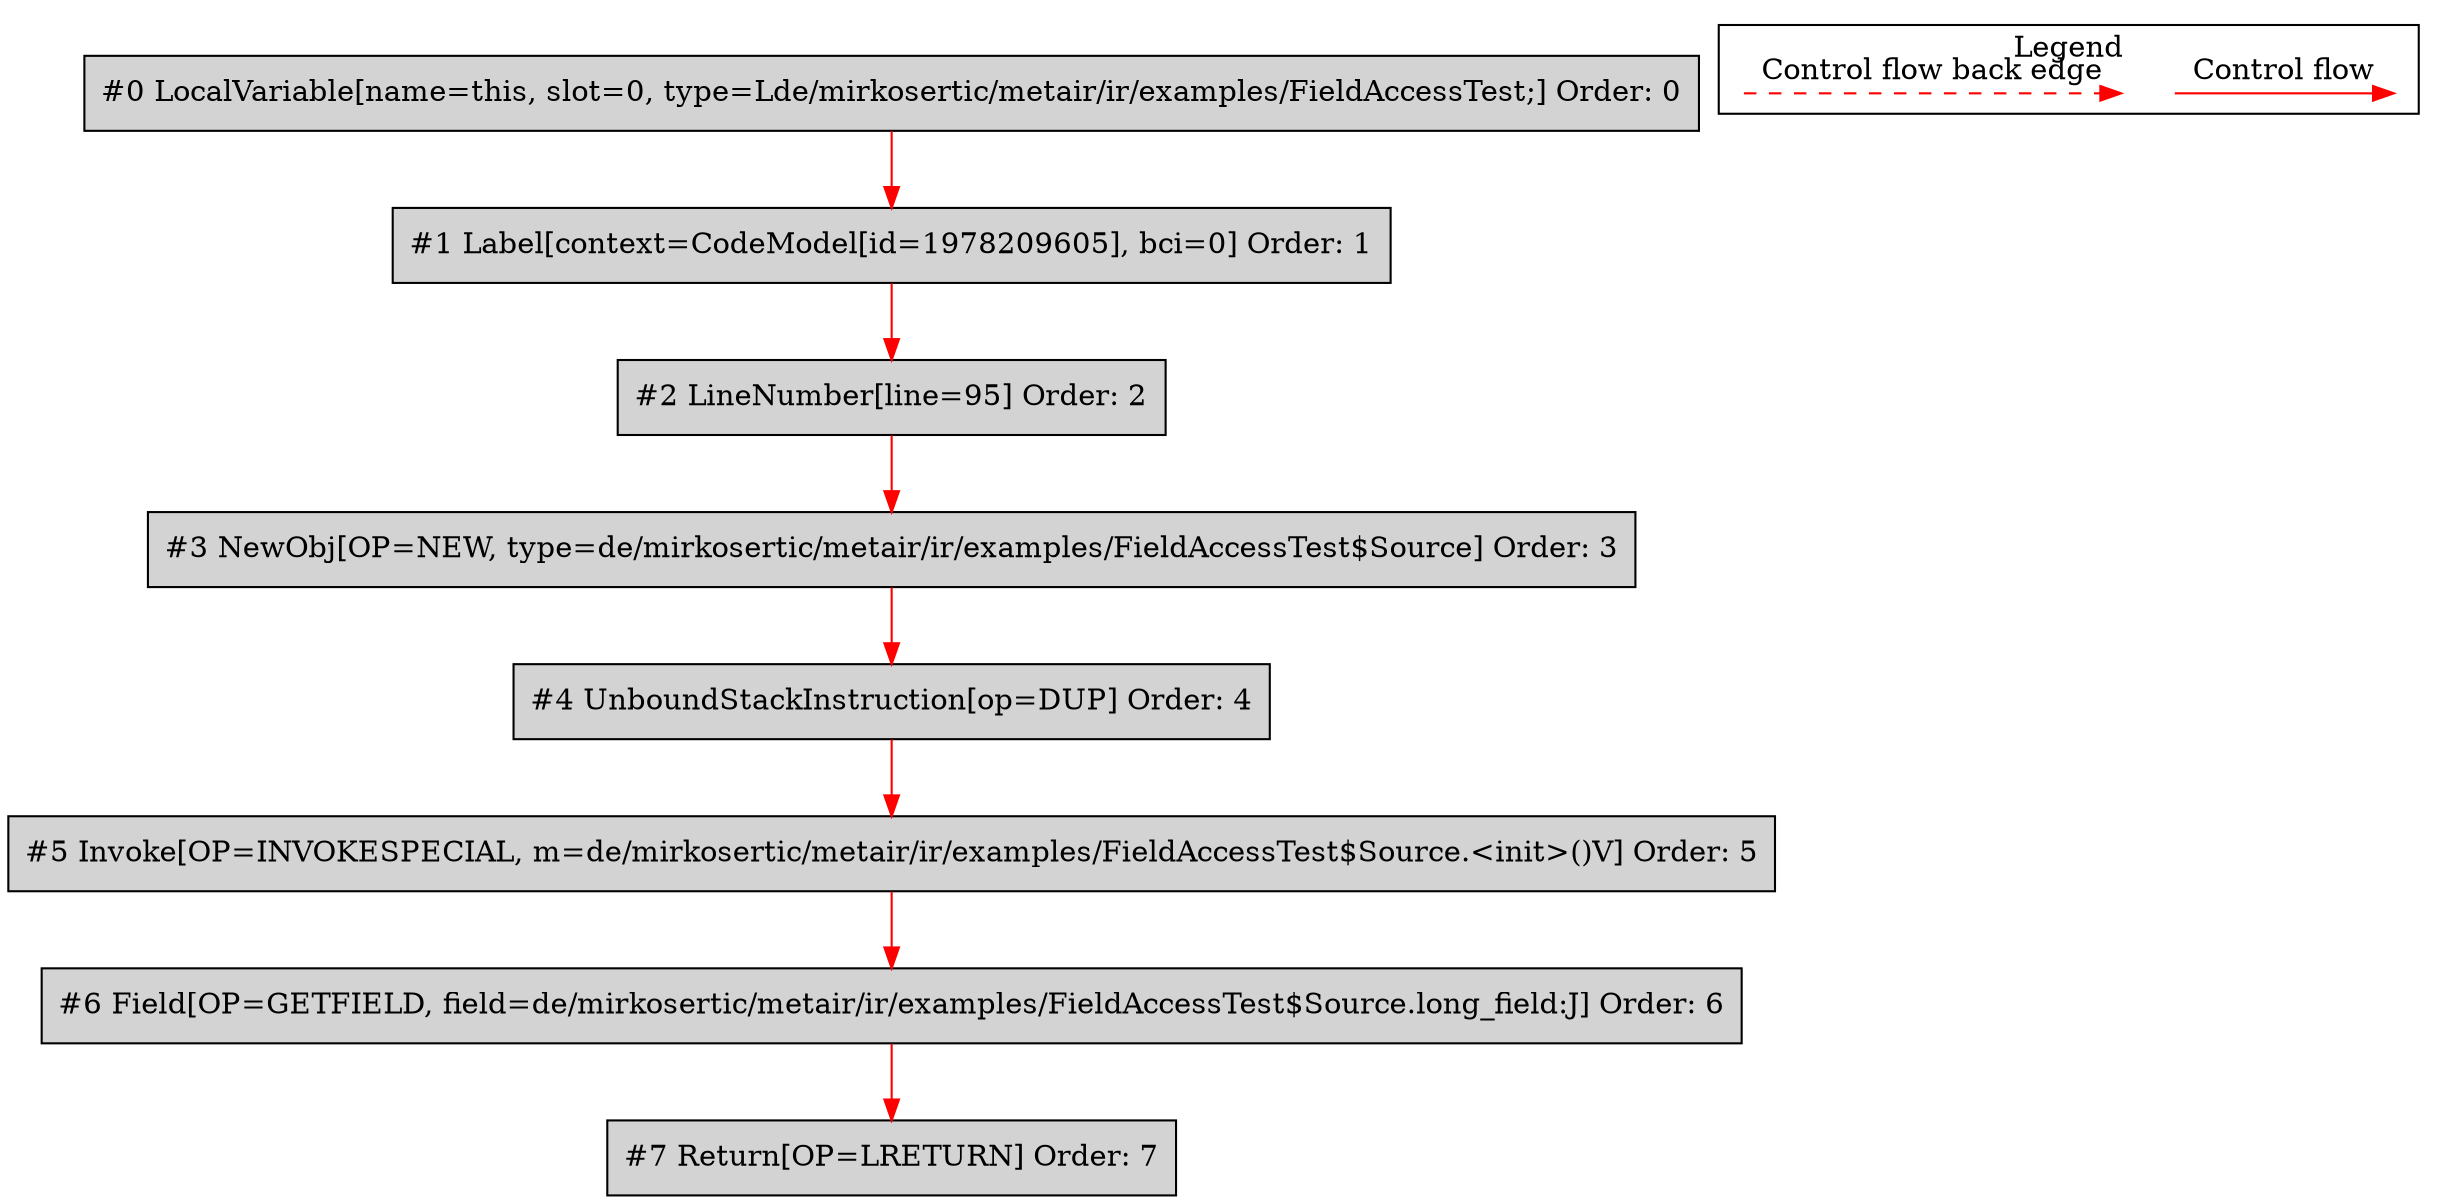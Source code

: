 digraph {
 node0[label="#0 LocalVariable[name=this, slot=0, type=Lde/mirkosertic/metair/ir/examples/FieldAccessTest;] Order: 0", shape=box, fillcolor=lightgrey, style=filled];
 node1[label="#1 Label[context=CodeModel[id=1978209605], bci=0] Order: 1", shape=box, fillcolor=lightgrey, style=filled];
 node2[label="#2 LineNumber[line=95] Order: 2", shape=box, fillcolor=lightgrey, style=filled];
 node3[label="#3 NewObj[OP=NEW, type=de/mirkosertic/metair/ir/examples/FieldAccessTest$Source] Order: 3", shape=box, fillcolor=lightgrey, style=filled];
 node4[label="#4 UnboundStackInstruction[op=DUP] Order: 4", shape=box, fillcolor=lightgrey, style=filled];
 node5[label="#5 Invoke[OP=INVOKESPECIAL, m=de/mirkosertic/metair/ir/examples/FieldAccessTest$Source.<init>()V] Order: 5", shape=box, fillcolor=lightgrey, style=filled];
 node6[label="#6 Field[OP=GETFIELD, field=de/mirkosertic/metair/ir/examples/FieldAccessTest$Source.long_field:J] Order: 6", shape=box, fillcolor=lightgrey, style=filled];
 node7[label="#7 Return[OP=LRETURN] Order: 7", shape=box, fillcolor=lightgrey, style=filled];
 node0 -> node1[color=red];
 node1 -> node2[color=red];
 node2 -> node3[color=red];
 node3 -> node4[color=red];
 node4 -> node5[color=red];
 node5 -> node6[color=red];
 node6 -> node7[color=red];
 subgraph cluster_000 {
  label = "Legend";
  node [shape=point]
  {
   rank=same;
   c0 [style = invis];
   c1 [style = invis];
   c2 [style = invis];
   c3 [style = invis];
  }
  c0 -> c1 [label="Control flow", style=solid, color=red]
  c2 -> c3 [label="Control flow back edge", style=dashed, color=red]
 }

}
